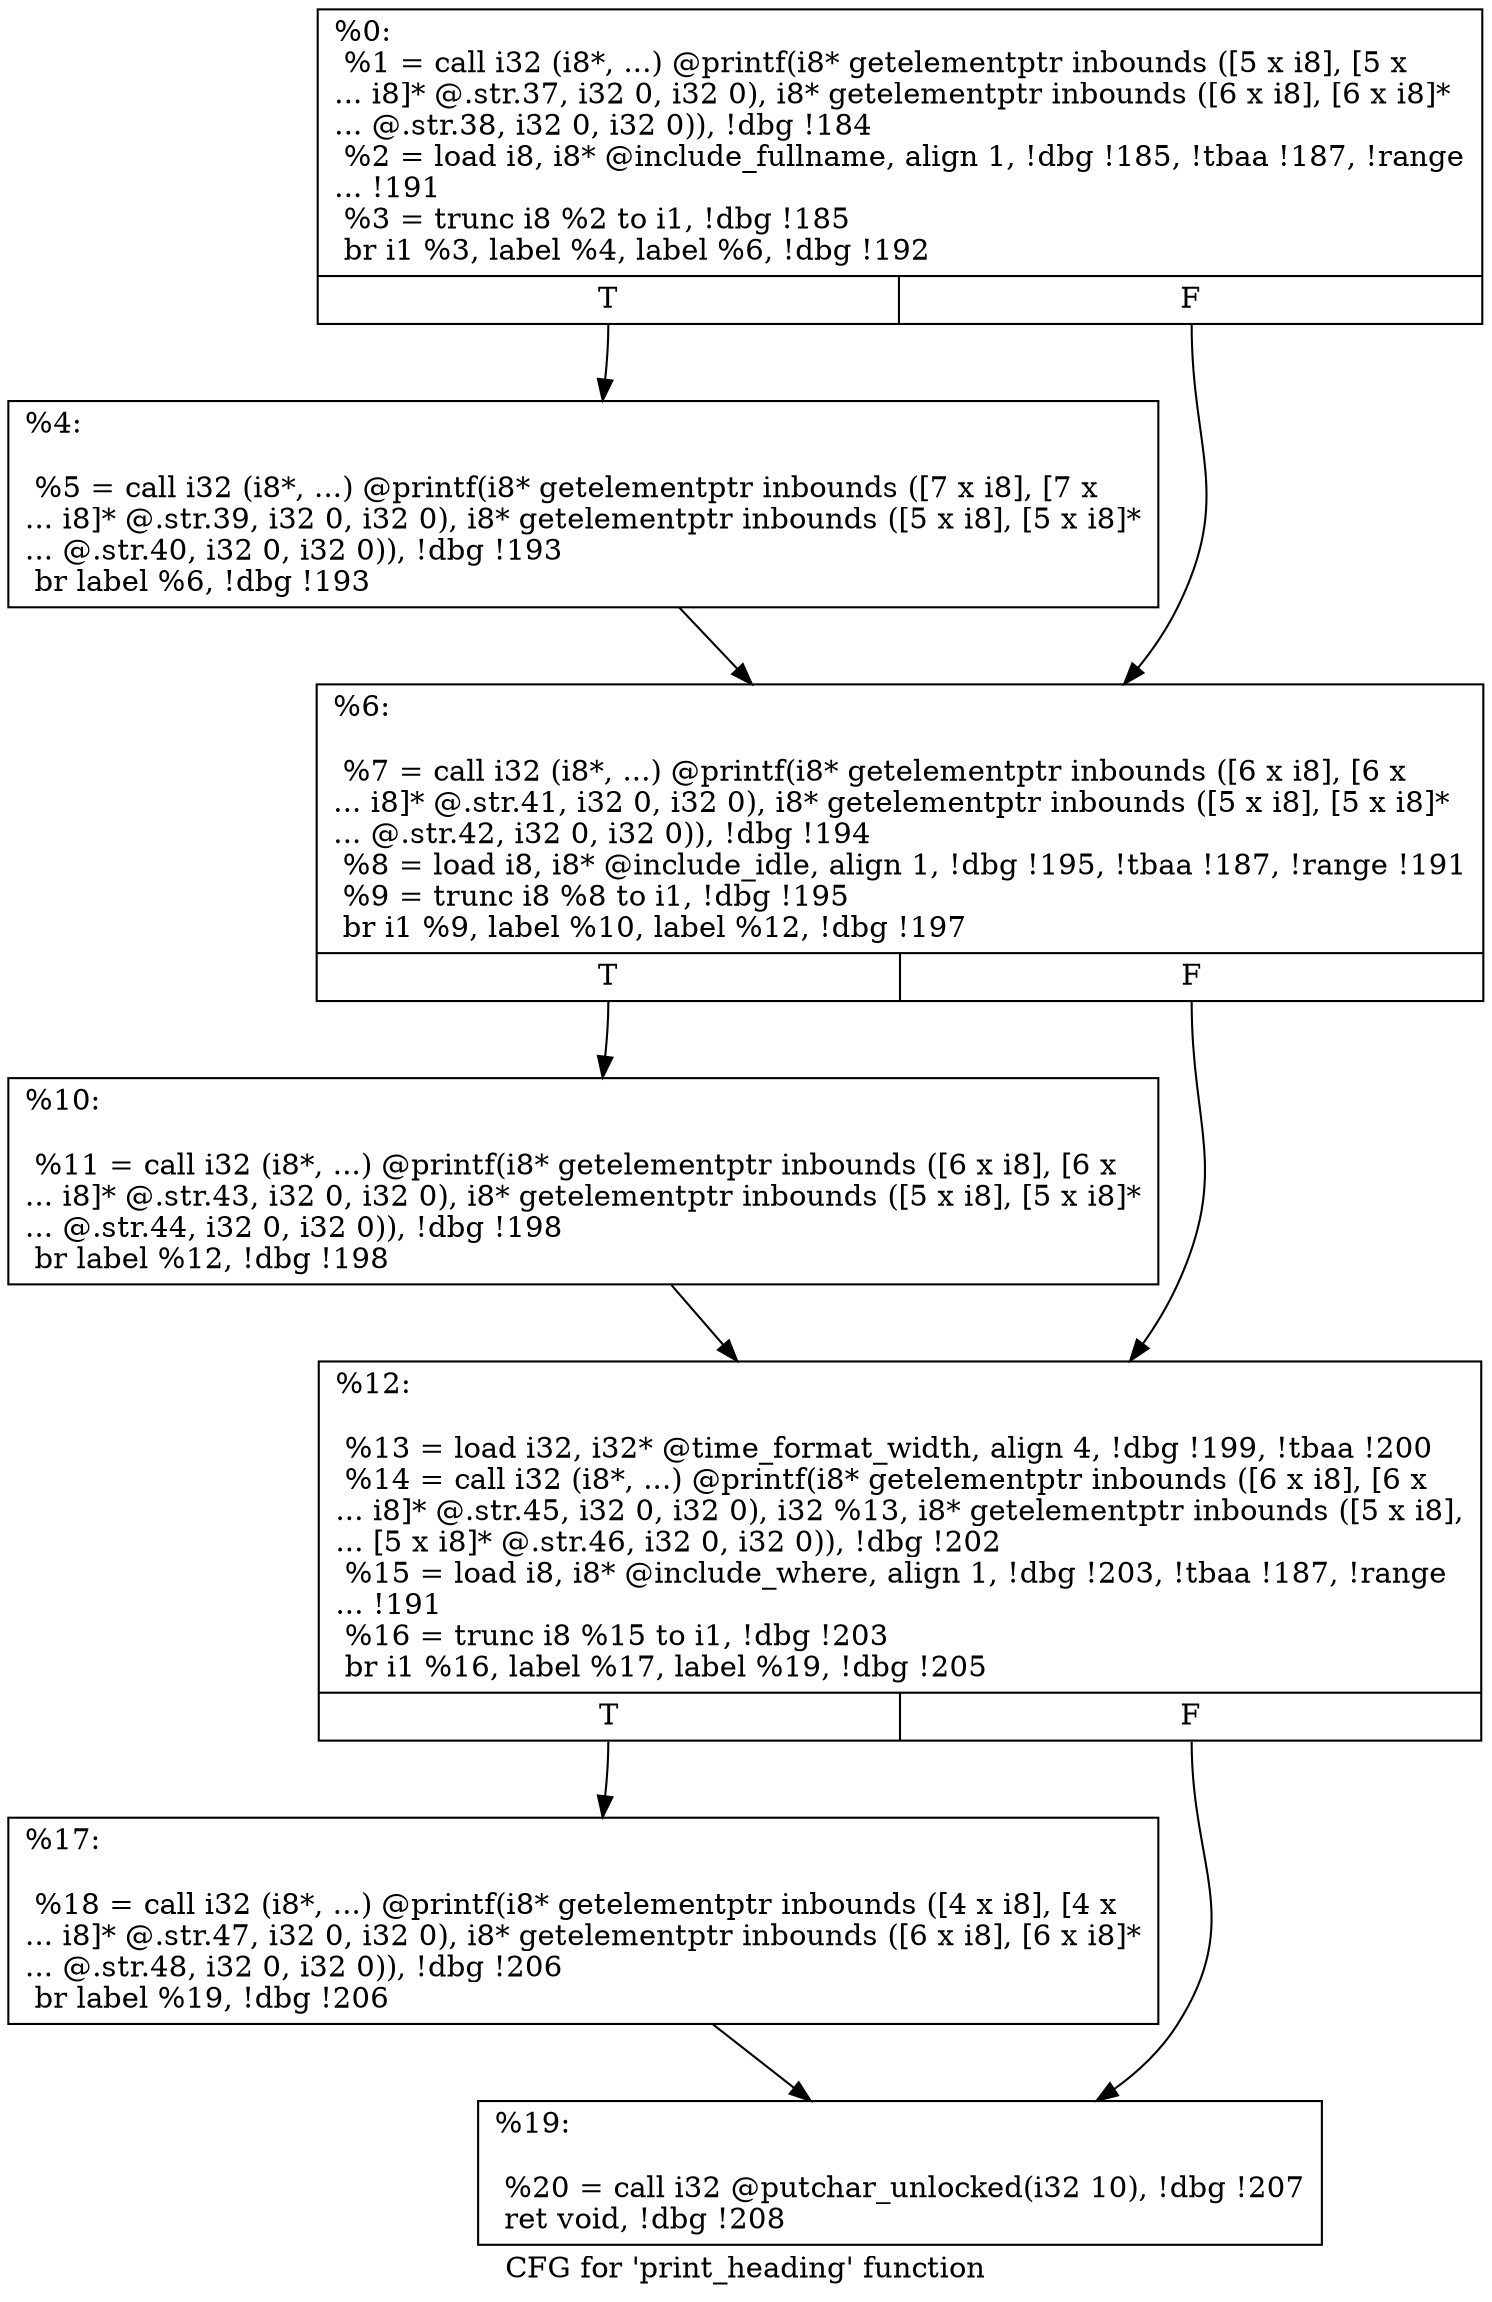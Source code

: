digraph "CFG for 'print_heading' function" {
	label="CFG for 'print_heading' function";

	Node0xb8b500 [shape=record,label="{%0:\l  %1 = call i32 (i8*, ...) @printf(i8* getelementptr inbounds ([5 x i8], [5 x\l... i8]* @.str.37, i32 0, i32 0), i8* getelementptr inbounds ([6 x i8], [6 x i8]*\l... @.str.38, i32 0, i32 0)), !dbg !184\l  %2 = load i8, i8* @include_fullname, align 1, !dbg !185, !tbaa !187, !range\l... !191\l  %3 = trunc i8 %2 to i1, !dbg !185\l  br i1 %3, label %4, label %6, !dbg !192\l|{<s0>T|<s1>F}}"];
	Node0xb8b500:s0 -> Node0xb65490;
	Node0xb8b500:s1 -> Node0xb654e0;
	Node0xb65490 [shape=record,label="{%4:\l\l  %5 = call i32 (i8*, ...) @printf(i8* getelementptr inbounds ([7 x i8], [7 x\l... i8]* @.str.39, i32 0, i32 0), i8* getelementptr inbounds ([5 x i8], [5 x i8]*\l... @.str.40, i32 0, i32 0)), !dbg !193\l  br label %6, !dbg !193\l}"];
	Node0xb65490 -> Node0xb654e0;
	Node0xb654e0 [shape=record,label="{%6:\l\l  %7 = call i32 (i8*, ...) @printf(i8* getelementptr inbounds ([6 x i8], [6 x\l... i8]* @.str.41, i32 0, i32 0), i8* getelementptr inbounds ([5 x i8], [5 x i8]*\l... @.str.42, i32 0, i32 0)), !dbg !194\l  %8 = load i8, i8* @include_idle, align 1, !dbg !195, !tbaa !187, !range !191\l  %9 = trunc i8 %8 to i1, !dbg !195\l  br i1 %9, label %10, label %12, !dbg !197\l|{<s0>T|<s1>F}}"];
	Node0xb654e0:s0 -> Node0xb65530;
	Node0xb654e0:s1 -> Node0xb65580;
	Node0xb65530 [shape=record,label="{%10:\l\l  %11 = call i32 (i8*, ...) @printf(i8* getelementptr inbounds ([6 x i8], [6 x\l... i8]* @.str.43, i32 0, i32 0), i8* getelementptr inbounds ([5 x i8], [5 x i8]*\l... @.str.44, i32 0, i32 0)), !dbg !198\l  br label %12, !dbg !198\l}"];
	Node0xb65530 -> Node0xb65580;
	Node0xb65580 [shape=record,label="{%12:\l\l  %13 = load i32, i32* @time_format_width, align 4, !dbg !199, !tbaa !200\l  %14 = call i32 (i8*, ...) @printf(i8* getelementptr inbounds ([6 x i8], [6 x\l... i8]* @.str.45, i32 0, i32 0), i32 %13, i8* getelementptr inbounds ([5 x i8],\l... [5 x i8]* @.str.46, i32 0, i32 0)), !dbg !202\l  %15 = load i8, i8* @include_where, align 1, !dbg !203, !tbaa !187, !range\l... !191\l  %16 = trunc i8 %15 to i1, !dbg !203\l  br i1 %16, label %17, label %19, !dbg !205\l|{<s0>T|<s1>F}}"];
	Node0xb65580:s0 -> Node0xb655d0;
	Node0xb65580:s1 -> Node0xb65620;
	Node0xb655d0 [shape=record,label="{%17:\l\l  %18 = call i32 (i8*, ...) @printf(i8* getelementptr inbounds ([4 x i8], [4 x\l... i8]* @.str.47, i32 0, i32 0), i8* getelementptr inbounds ([6 x i8], [6 x i8]*\l... @.str.48, i32 0, i32 0)), !dbg !206\l  br label %19, !dbg !206\l}"];
	Node0xb655d0 -> Node0xb65620;
	Node0xb65620 [shape=record,label="{%19:\l\l  %20 = call i32 @putchar_unlocked(i32 10), !dbg !207\l  ret void, !dbg !208\l}"];
}
